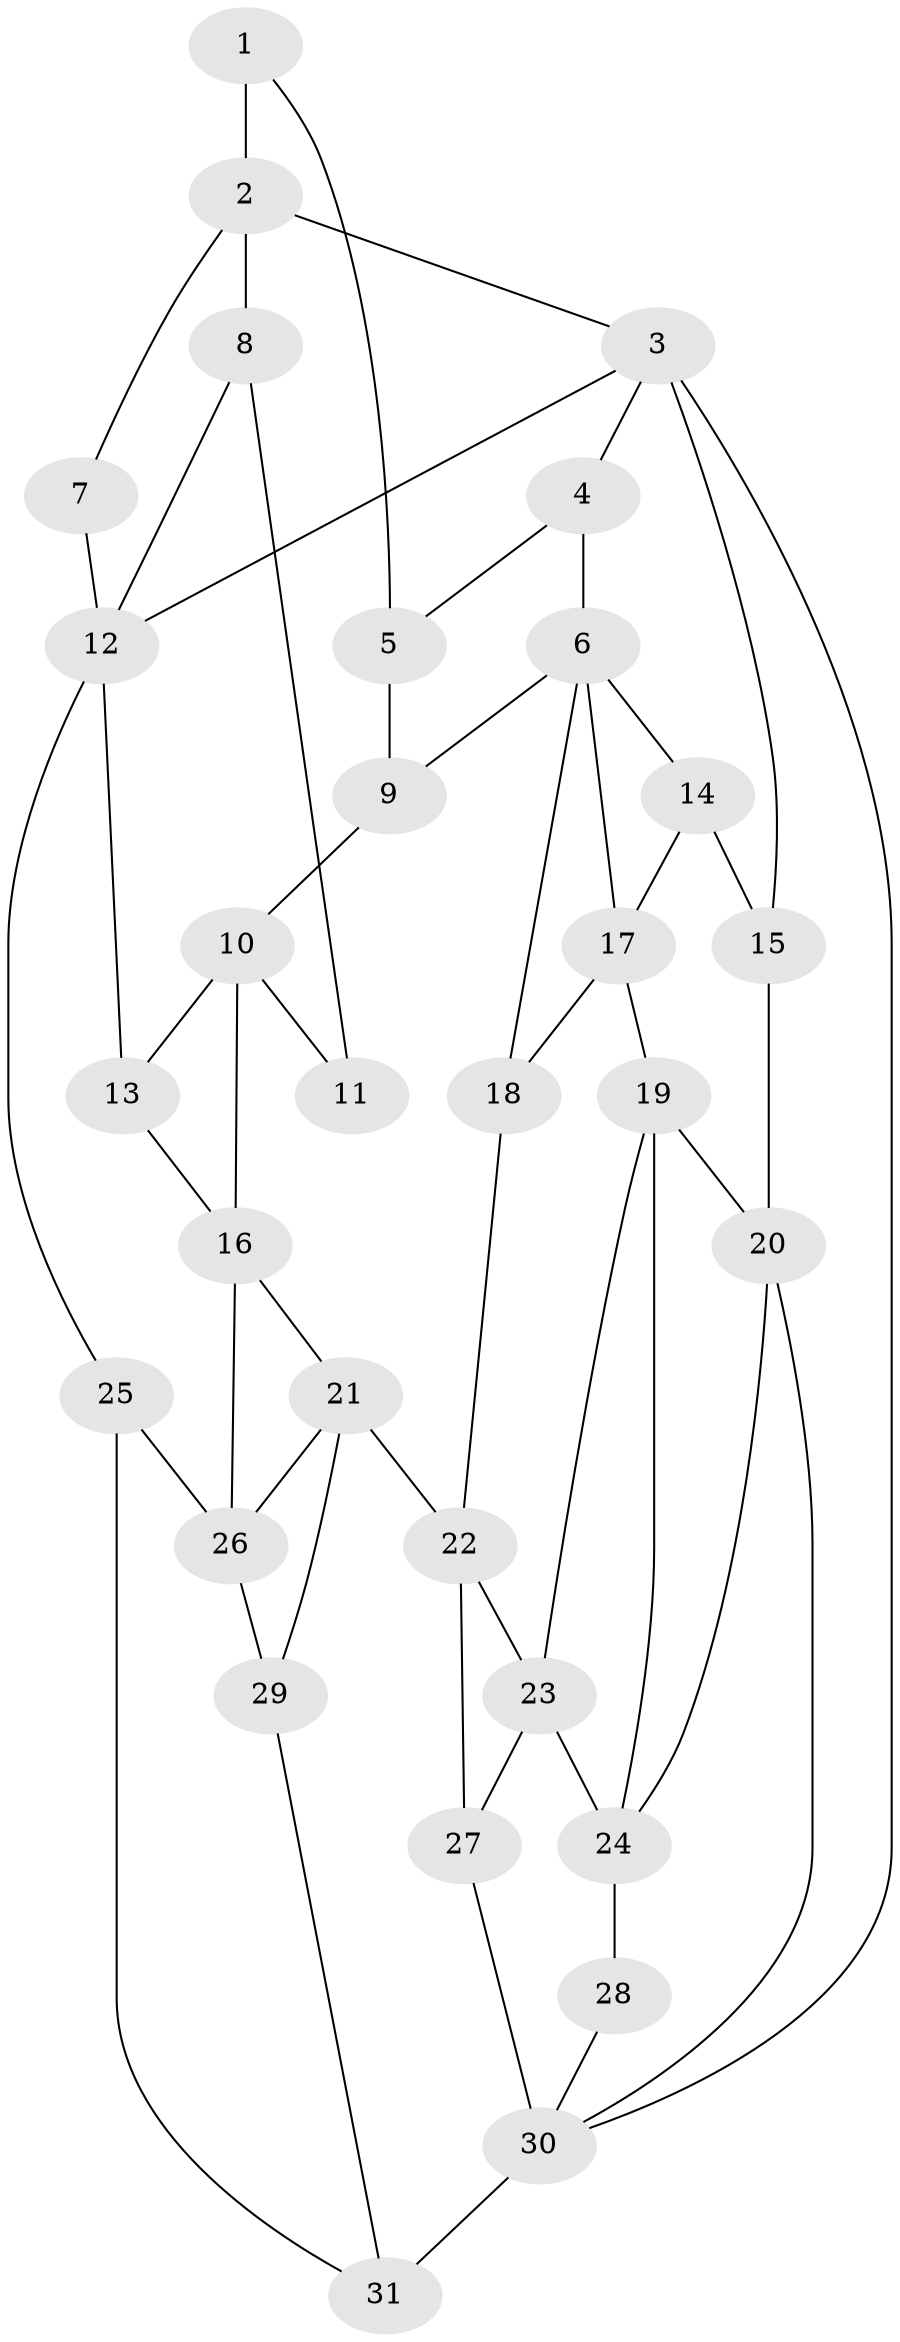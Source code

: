 // original degree distribution, {3: 0.020618556701030927, 4: 0.25773195876288657, 5: 0.4948453608247423, 6: 0.2268041237113402}
// Generated by graph-tools (version 1.1) at 2025/54/03/04/25 22:54:45]
// undirected, 31 vertices, 54 edges
graph export_dot {
  node [color=gray90,style=filled];
  1;
  2;
  3;
  4;
  5;
  6;
  7;
  8;
  9;
  10;
  11;
  12;
  13;
  14;
  15;
  16;
  17;
  18;
  19;
  20;
  21;
  22;
  23;
  24;
  25;
  26;
  27;
  28;
  29;
  30;
  31;
  1 -- 2 [weight=2.0];
  1 -- 5 [weight=1.0];
  2 -- 3 [weight=1.0];
  2 -- 7 [weight=2.0];
  2 -- 8 [weight=2.0];
  3 -- 4 [weight=1.0];
  3 -- 12 [weight=1.0];
  3 -- 15 [weight=2.0];
  3 -- 30 [weight=1.0];
  4 -- 5 [weight=1.0];
  4 -- 6 [weight=2.0];
  5 -- 9 [weight=1.0];
  6 -- 9 [weight=1.0];
  6 -- 14 [weight=2.0];
  6 -- 17 [weight=1.0];
  6 -- 18 [weight=1.0];
  7 -- 12 [weight=2.0];
  8 -- 11 [weight=1.0];
  8 -- 12 [weight=1.0];
  9 -- 10 [weight=2.0];
  10 -- 11 [weight=2.0];
  10 -- 13 [weight=1.0];
  10 -- 16 [weight=1.0];
  12 -- 13 [weight=2.0];
  12 -- 25 [weight=2.0];
  13 -- 16 [weight=1.0];
  14 -- 15 [weight=2.0];
  14 -- 17 [weight=1.0];
  15 -- 20 [weight=2.0];
  16 -- 21 [weight=1.0];
  16 -- 26 [weight=1.0];
  17 -- 18 [weight=2.0];
  17 -- 19 [weight=2.0];
  18 -- 22 [weight=1.0];
  19 -- 20 [weight=1.0];
  19 -- 23 [weight=1.0];
  19 -- 24 [weight=1.0];
  20 -- 24 [weight=1.0];
  20 -- 30 [weight=1.0];
  21 -- 22 [weight=2.0];
  21 -- 26 [weight=1.0];
  21 -- 29 [weight=1.0];
  22 -- 23 [weight=1.0];
  22 -- 27 [weight=1.0];
  23 -- 24 [weight=2.0];
  23 -- 27 [weight=1.0];
  24 -- 28 [weight=2.0];
  25 -- 26 [weight=2.0];
  25 -- 31 [weight=1.0];
  26 -- 29 [weight=2.0];
  27 -- 30 [weight=1.0];
  28 -- 30 [weight=1.0];
  29 -- 31 [weight=1.0];
  30 -- 31 [weight=2.0];
}
